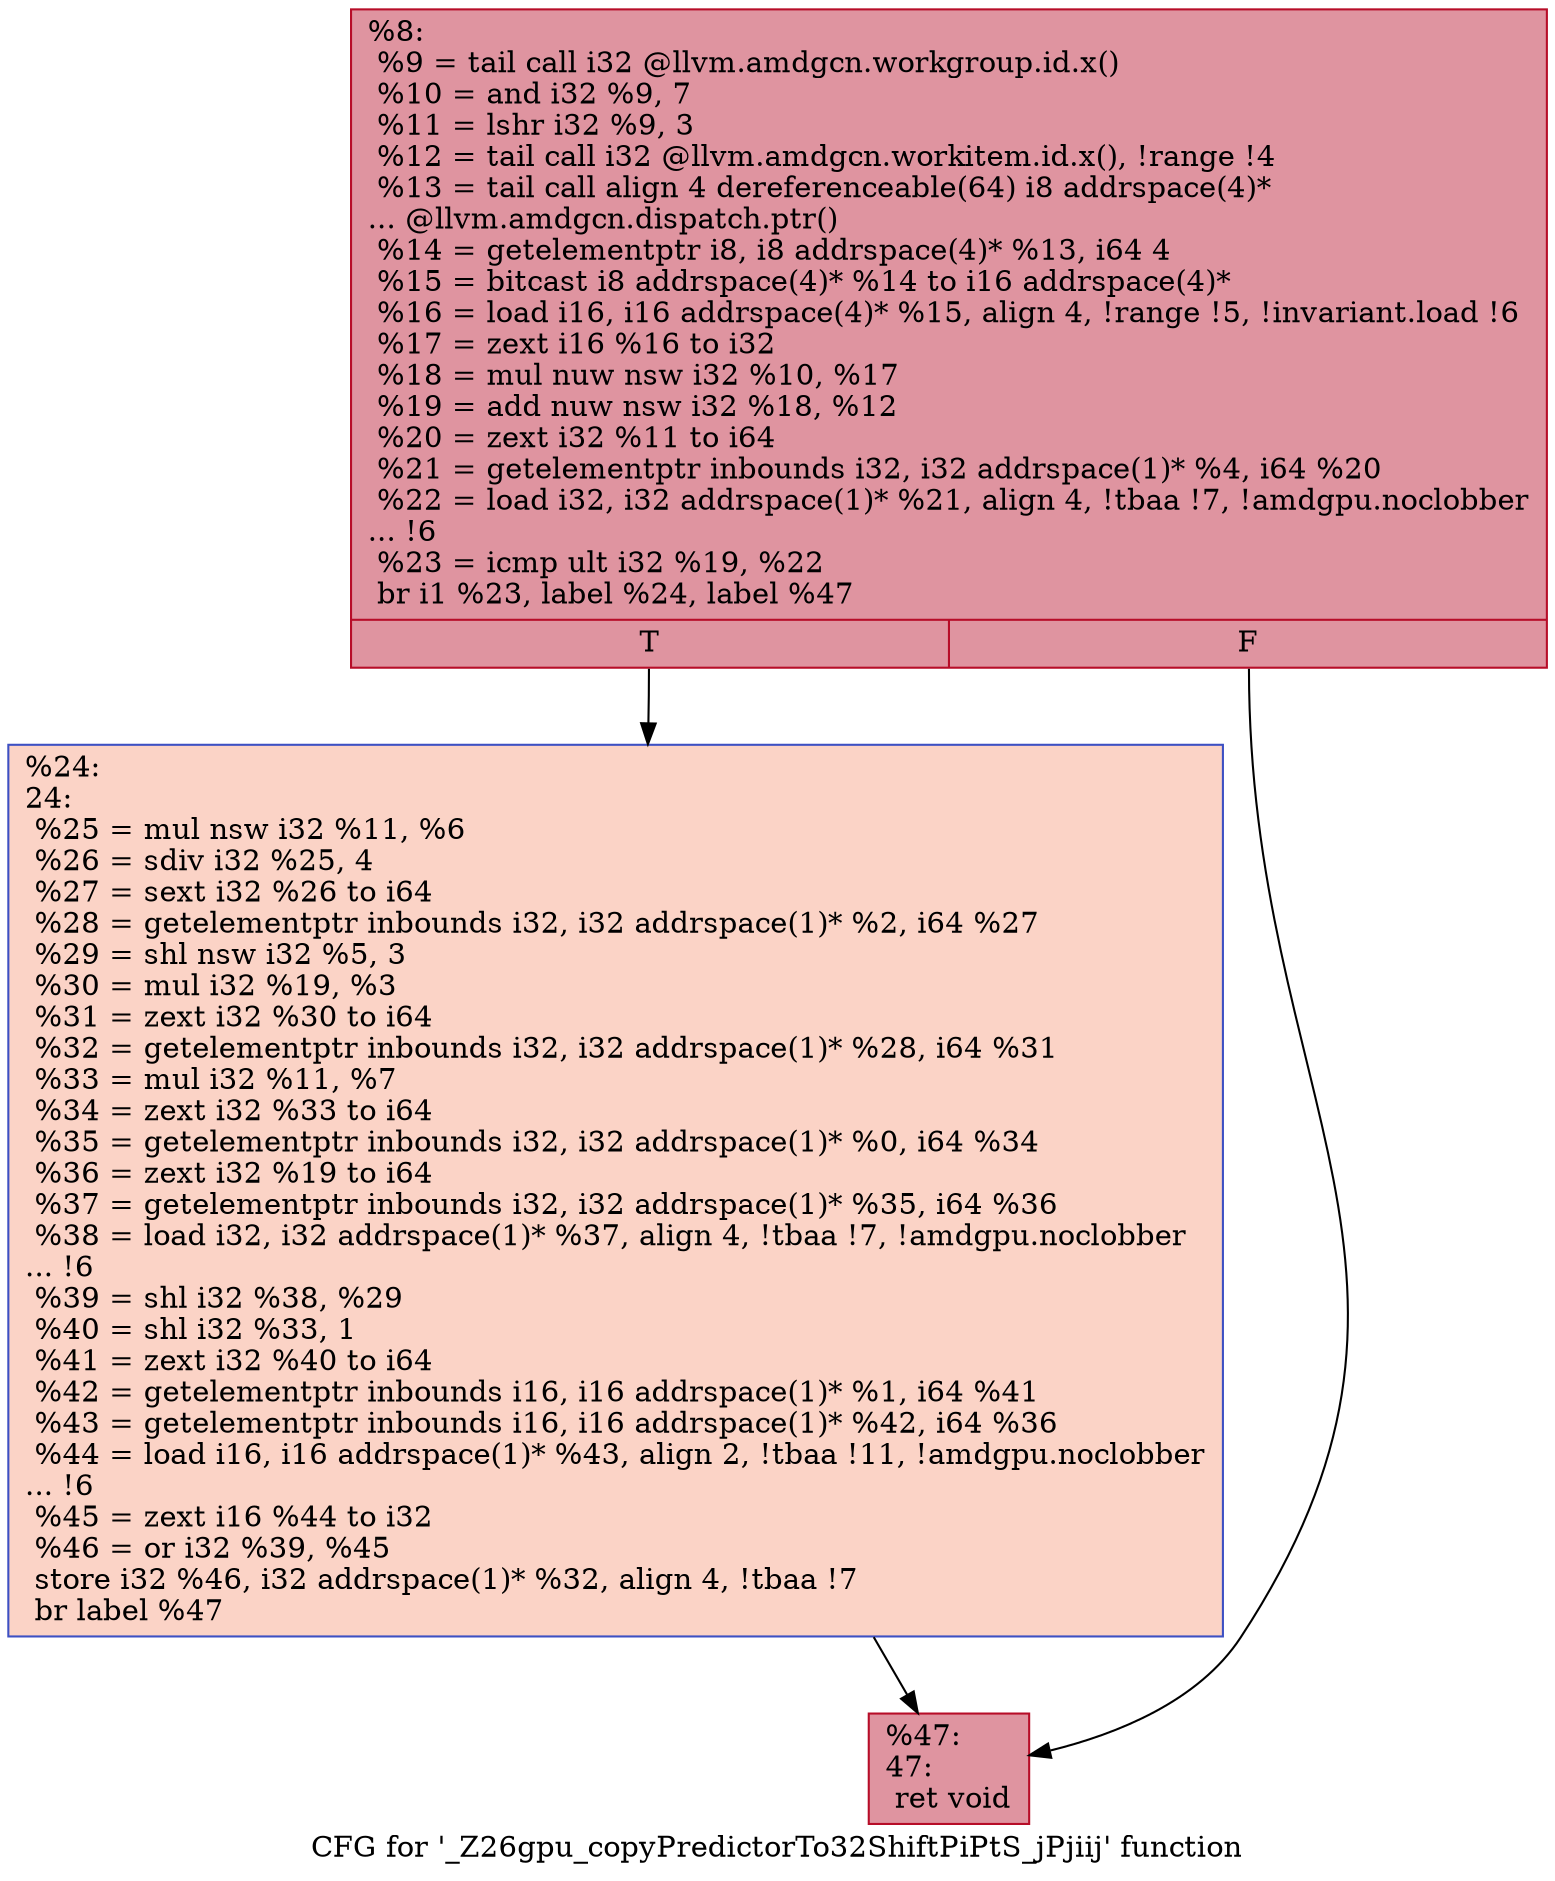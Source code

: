 digraph "CFG for '_Z26gpu_copyPredictorTo32ShiftPiPtS_jPjiij' function" {
	label="CFG for '_Z26gpu_copyPredictorTo32ShiftPiPtS_jPjiij' function";

	Node0x46f9560 [shape=record,color="#b70d28ff", style=filled, fillcolor="#b70d2870",label="{%8:\l  %9 = tail call i32 @llvm.amdgcn.workgroup.id.x()\l  %10 = and i32 %9, 7\l  %11 = lshr i32 %9, 3\l  %12 = tail call i32 @llvm.amdgcn.workitem.id.x(), !range !4\l  %13 = tail call align 4 dereferenceable(64) i8 addrspace(4)*\l... @llvm.amdgcn.dispatch.ptr()\l  %14 = getelementptr i8, i8 addrspace(4)* %13, i64 4\l  %15 = bitcast i8 addrspace(4)* %14 to i16 addrspace(4)*\l  %16 = load i16, i16 addrspace(4)* %15, align 4, !range !5, !invariant.load !6\l  %17 = zext i16 %16 to i32\l  %18 = mul nuw nsw i32 %10, %17\l  %19 = add nuw nsw i32 %18, %12\l  %20 = zext i32 %11 to i64\l  %21 = getelementptr inbounds i32, i32 addrspace(1)* %4, i64 %20\l  %22 = load i32, i32 addrspace(1)* %21, align 4, !tbaa !7, !amdgpu.noclobber\l... !6\l  %23 = icmp ult i32 %19, %22\l  br i1 %23, label %24, label %47\l|{<s0>T|<s1>F}}"];
	Node0x46f9560:s0 -> Node0x46fbfc0;
	Node0x46f9560:s1 -> Node0x46fc050;
	Node0x46fbfc0 [shape=record,color="#3d50c3ff", style=filled, fillcolor="#f59c7d70",label="{%24:\l24:                                               \l  %25 = mul nsw i32 %11, %6\l  %26 = sdiv i32 %25, 4\l  %27 = sext i32 %26 to i64\l  %28 = getelementptr inbounds i32, i32 addrspace(1)* %2, i64 %27\l  %29 = shl nsw i32 %5, 3\l  %30 = mul i32 %19, %3\l  %31 = zext i32 %30 to i64\l  %32 = getelementptr inbounds i32, i32 addrspace(1)* %28, i64 %31\l  %33 = mul i32 %11, %7\l  %34 = zext i32 %33 to i64\l  %35 = getelementptr inbounds i32, i32 addrspace(1)* %0, i64 %34\l  %36 = zext i32 %19 to i64\l  %37 = getelementptr inbounds i32, i32 addrspace(1)* %35, i64 %36\l  %38 = load i32, i32 addrspace(1)* %37, align 4, !tbaa !7, !amdgpu.noclobber\l... !6\l  %39 = shl i32 %38, %29\l  %40 = shl i32 %33, 1\l  %41 = zext i32 %40 to i64\l  %42 = getelementptr inbounds i16, i16 addrspace(1)* %1, i64 %41\l  %43 = getelementptr inbounds i16, i16 addrspace(1)* %42, i64 %36\l  %44 = load i16, i16 addrspace(1)* %43, align 2, !tbaa !11, !amdgpu.noclobber\l... !6\l  %45 = zext i16 %44 to i32\l  %46 = or i32 %39, %45\l  store i32 %46, i32 addrspace(1)* %32, align 4, !tbaa !7\l  br label %47\l}"];
	Node0x46fbfc0 -> Node0x46fc050;
	Node0x46fc050 [shape=record,color="#b70d28ff", style=filled, fillcolor="#b70d2870",label="{%47:\l47:                                               \l  ret void\l}"];
}
